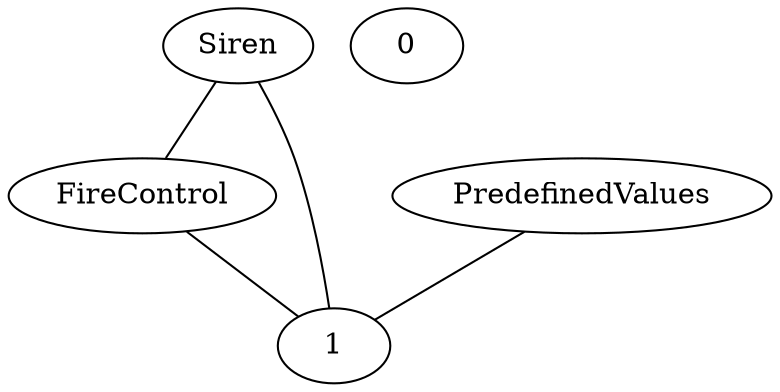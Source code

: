 graph G {
  FireControl;
  Siren;
  PredefinedValues;
  0;
  1;
  FireControl -- 1;
  Siren -- FireControl;
  Siren -- 1;
  PredefinedValues -- 1;
}

